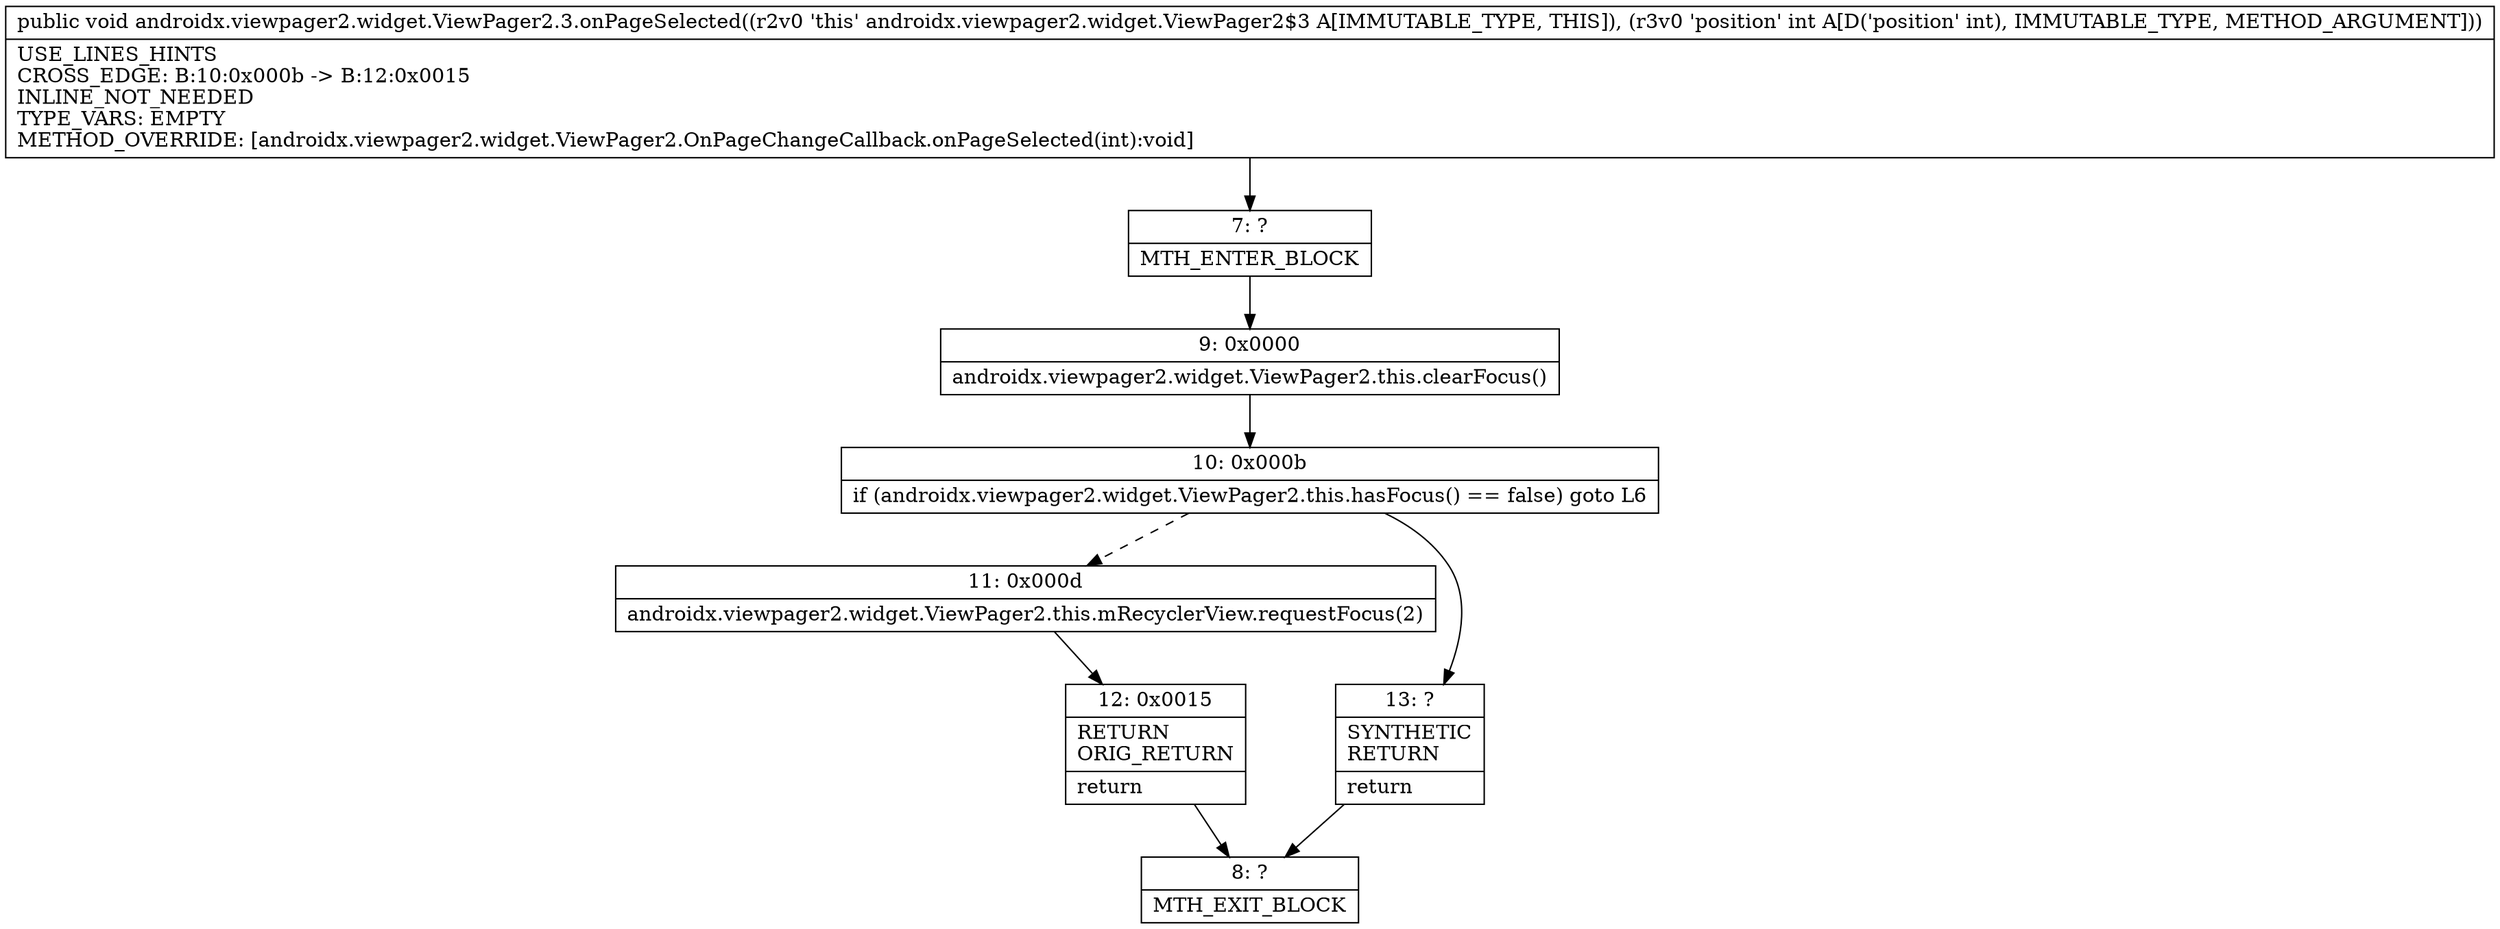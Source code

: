 digraph "CFG forandroidx.viewpager2.widget.ViewPager2.3.onPageSelected(I)V" {
Node_7 [shape=record,label="{7\:\ ?|MTH_ENTER_BLOCK\l}"];
Node_9 [shape=record,label="{9\:\ 0x0000|androidx.viewpager2.widget.ViewPager2.this.clearFocus()\l}"];
Node_10 [shape=record,label="{10\:\ 0x000b|if (androidx.viewpager2.widget.ViewPager2.this.hasFocus() == false) goto L6\l}"];
Node_11 [shape=record,label="{11\:\ 0x000d|androidx.viewpager2.widget.ViewPager2.this.mRecyclerView.requestFocus(2)\l}"];
Node_12 [shape=record,label="{12\:\ 0x0015|RETURN\lORIG_RETURN\l|return\l}"];
Node_8 [shape=record,label="{8\:\ ?|MTH_EXIT_BLOCK\l}"];
Node_13 [shape=record,label="{13\:\ ?|SYNTHETIC\lRETURN\l|return\l}"];
MethodNode[shape=record,label="{public void androidx.viewpager2.widget.ViewPager2.3.onPageSelected((r2v0 'this' androidx.viewpager2.widget.ViewPager2$3 A[IMMUTABLE_TYPE, THIS]), (r3v0 'position' int A[D('position' int), IMMUTABLE_TYPE, METHOD_ARGUMENT]))  | USE_LINES_HINTS\lCROSS_EDGE: B:10:0x000b \-\> B:12:0x0015\lINLINE_NOT_NEEDED\lTYPE_VARS: EMPTY\lMETHOD_OVERRIDE: [androidx.viewpager2.widget.ViewPager2.OnPageChangeCallback.onPageSelected(int):void]\l}"];
MethodNode -> Node_7;Node_7 -> Node_9;
Node_9 -> Node_10;
Node_10 -> Node_11[style=dashed];
Node_10 -> Node_13;
Node_11 -> Node_12;
Node_12 -> Node_8;
Node_13 -> Node_8;
}

